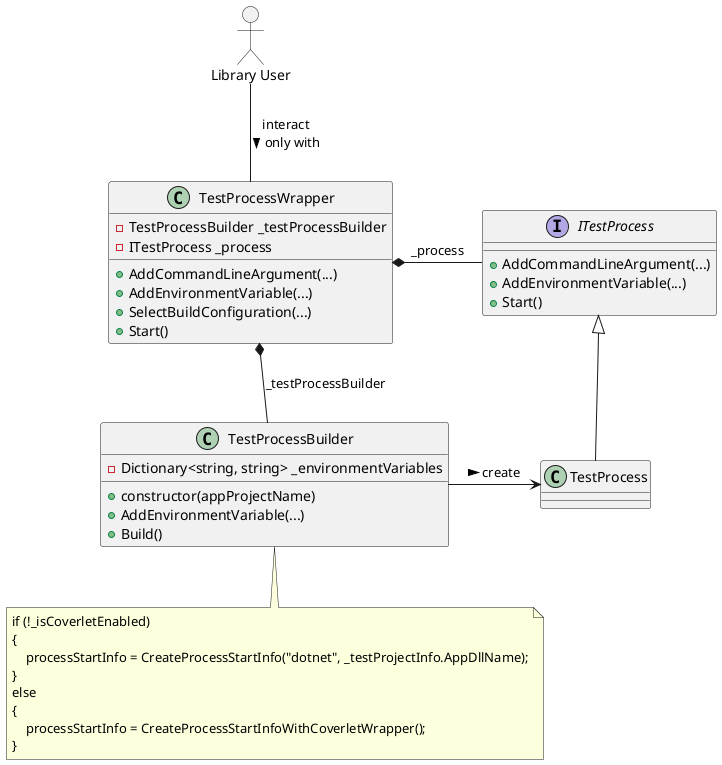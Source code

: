 @startuml
allowmixing

actor "Library User" as user

class "TestProcessWrapper" as wrapper {
  - TestProcessBuilder _testProcessBuilder
  - ITestProcess _process
  + AddCommandLineArgument(...)
  + AddEnvironmentVariable(...)
  + SelectBuildConfiguration(...)
  + Start()
}

user -- wrapper : interact\nonly with >

class "TestProcessBuilder" as builder {
  - Dictionary<string, string> _environmentVariables
  + constructor(appProjectName)
  + AddEnvironmentVariable(...)
  + Build()
}

wrapper *-- builder : _testProcessBuilder

interface "ITestProcess" as process_if {
  + AddCommandLineArgument(...)
  + AddEnvironmentVariable(...)
  + Start()
}

wrapper *- process_if : _process

class "TestProcess" as process
process_if <|-- process

builder -> process : create >

note bottom of builder
if (!_isCoverletEnabled)
{
    processStartInfo = CreateProcessStartInfo("dotnet", _testProjectInfo.AppDllName);
}
else
{
    processStartInfo = CreateProcessStartInfoWithCoverletWrapper();
}
end note
@enduml